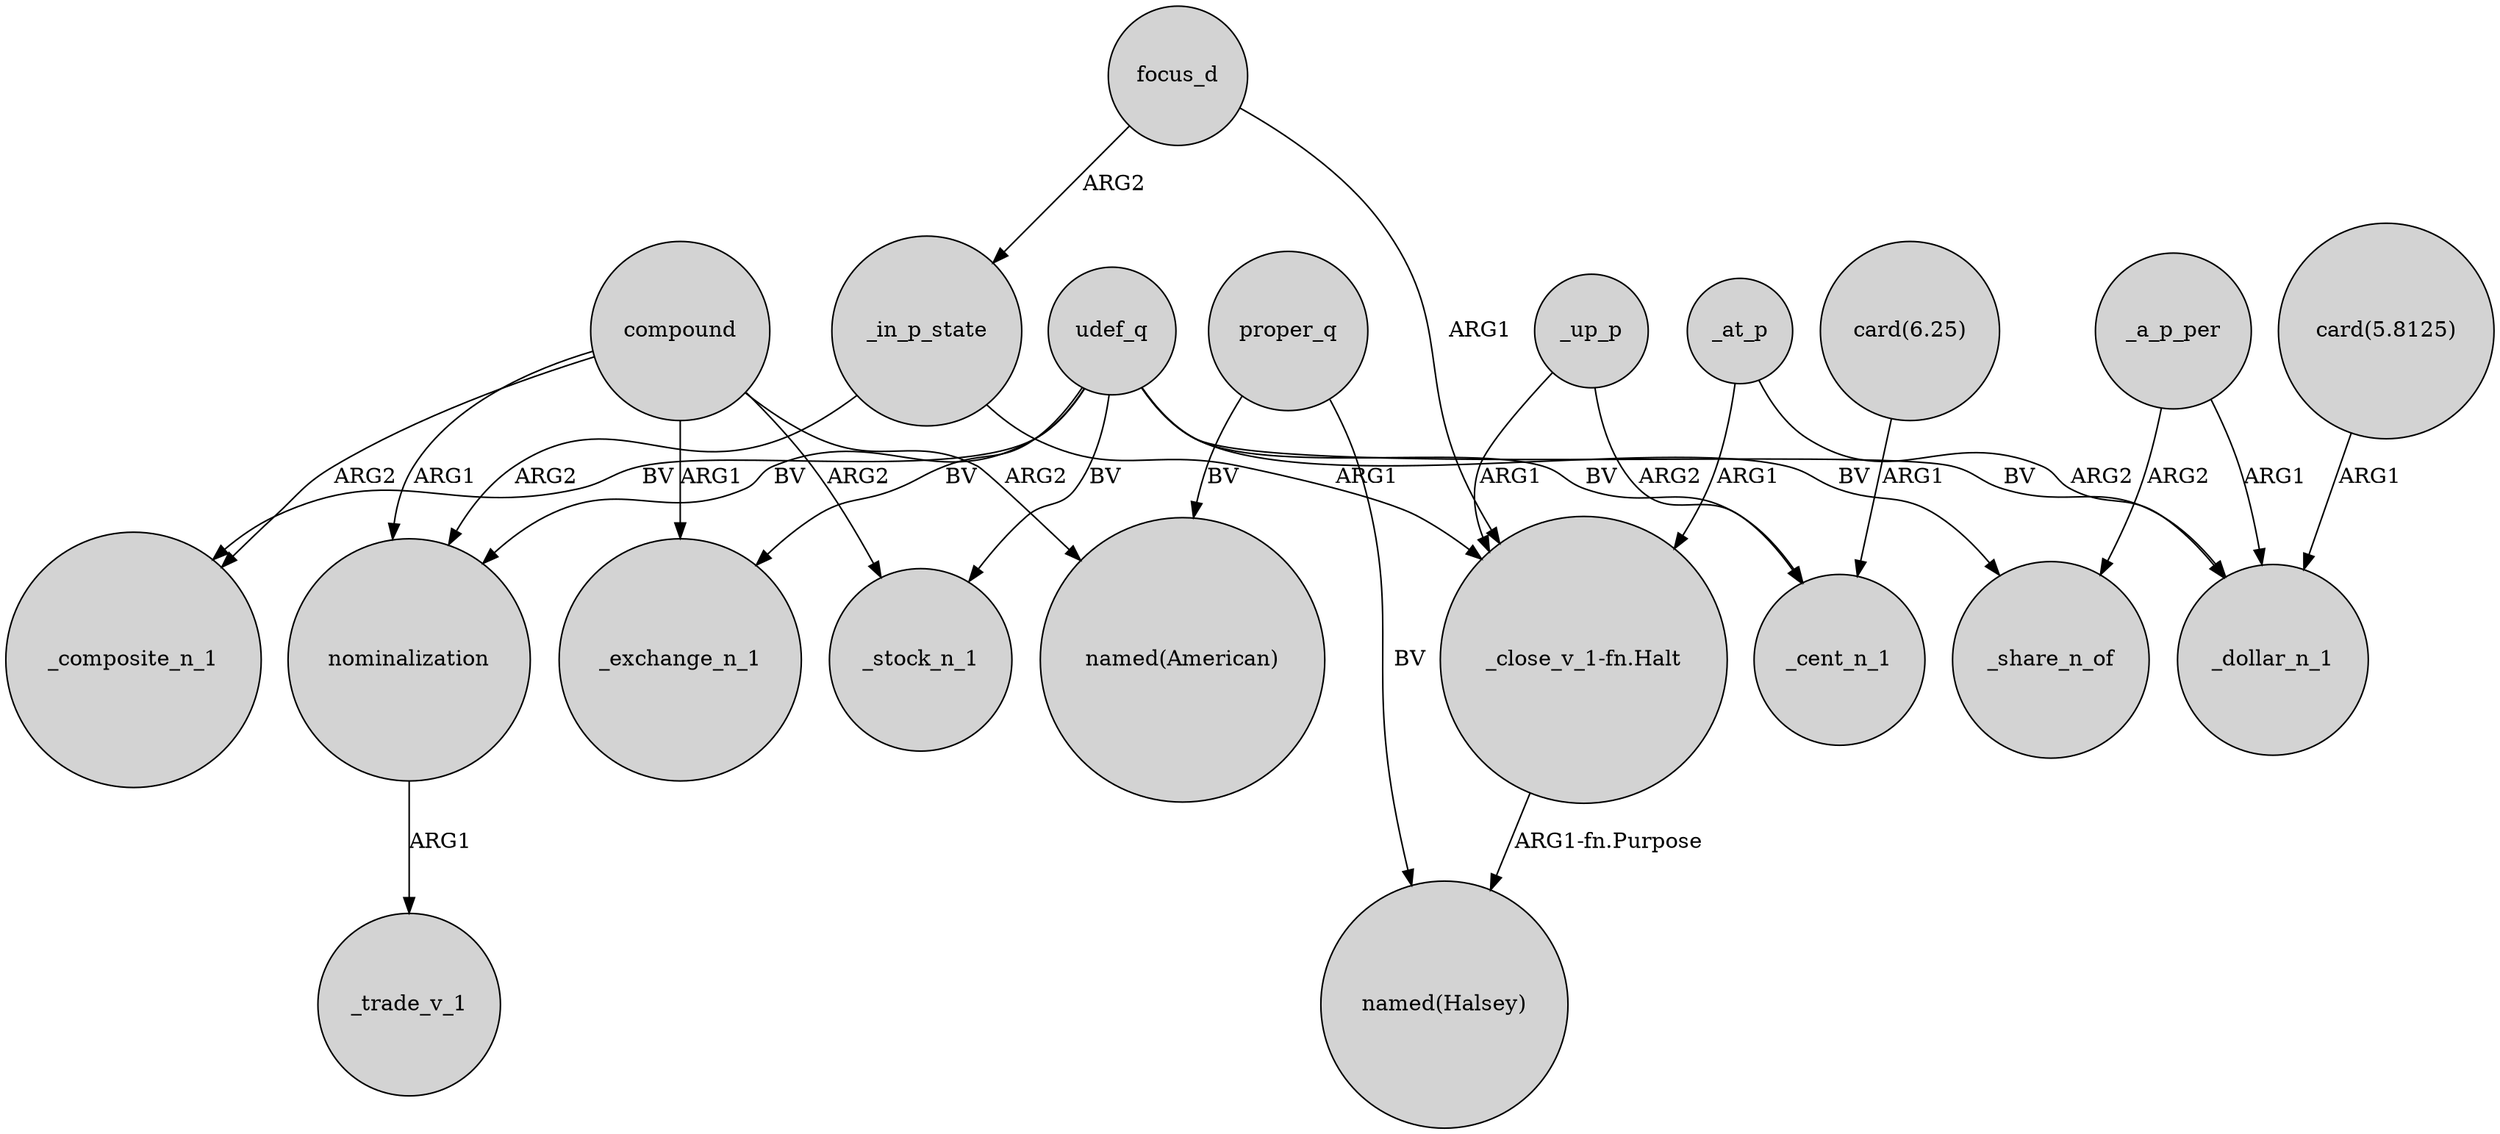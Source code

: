 digraph {
	node [shape=circle style=filled]
	_in_p_state -> nominalization [label=ARG2]
	focus_d -> "_close_v_1-fn.Halt" [label=ARG1]
	focus_d -> _in_p_state [label=ARG2]
	_in_p_state -> "_close_v_1-fn.Halt" [label=ARG1]
	udef_q -> nominalization [label=BV]
	udef_q -> _exchange_n_1 [label=BV]
	"card(5.8125)" -> _dollar_n_1 [label=ARG1]
	_up_p -> _cent_n_1 [label=ARG2]
	udef_q -> _cent_n_1 [label=BV]
	compound -> _exchange_n_1 [label=ARG1]
	compound -> nominalization [label=ARG1]
	_up_p -> "_close_v_1-fn.Halt" [label=ARG1]
	udef_q -> _stock_n_1 [label=BV]
	_at_p -> _dollar_n_1 [label=ARG2]
	_a_p_per -> _share_n_of [label=ARG2]
	"_close_v_1-fn.Halt" -> "named(Halsey)" [label="ARG1-fn.Purpose"]
	_at_p -> "_close_v_1-fn.Halt" [label=ARG1]
	compound -> _stock_n_1 [label=ARG2]
	udef_q -> _share_n_of [label=BV]
	udef_q -> _dollar_n_1 [label=BV]
	_a_p_per -> _dollar_n_1 [label=ARG1]
	udef_q -> _composite_n_1 [label=BV]
	compound -> "named(American)" [label=ARG2]
	"card(6.25)" -> _cent_n_1 [label=ARG1]
	proper_q -> "named(American)" [label=BV]
	compound -> _composite_n_1 [label=ARG2]
	nominalization -> _trade_v_1 [label=ARG1]
	proper_q -> "named(Halsey)" [label=BV]
}
